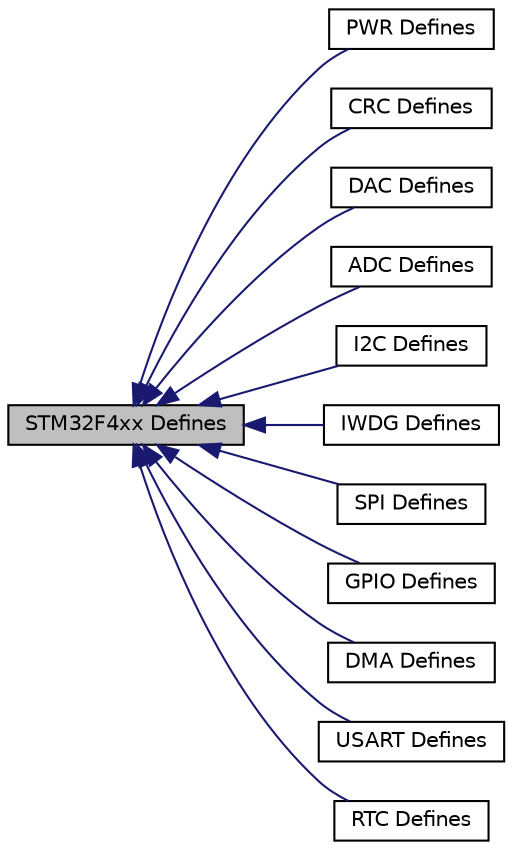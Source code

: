 digraph "STM32F4xx Defines"
{
  edge [fontname="Helvetica",fontsize="10",labelfontname="Helvetica",labelfontsize="10"];
  node [fontname="Helvetica",fontsize="10",shape=record];
  rankdir=LR;
  Node0 [label="STM32F4xx Defines",height=0.2,width=0.4,color="black", fillcolor="grey75", style="filled" fontcolor="black"];
  Node8 [label="PWR Defines",height=0.2,width=0.4,color="black", fillcolor="white", style="filled",URL="$group__pwr__defines.html",tooltip="Defined Constants and Types for the STM32F4xx Power Control"];
  Node2 [label="CRC Defines",height=0.2,width=0.4,color="black", fillcolor="white", style="filled",URL="$group__crc__defines.html",tooltip="libopencm3 Defined Constants and Types for the STM32F4xx CRC Generator "];
  Node3 [label="DAC Defines",height=0.2,width=0.4,color="black", fillcolor="white", style="filled",URL="$group__dac__defines.html",tooltip="Defined Constants and Types for the STM32F4xx DAC"];
  Node1 [label="ADC Defines",height=0.2,width=0.4,color="black", fillcolor="white", style="filled",URL="$group__STM32F4xx__adc__defines.html",tooltip="Defined Constants and Types for the STM32F4xx Analog to Digital Converters"];
  Node6 [label="I2C Defines",height=0.2,width=0.4,color="black", fillcolor="white", style="filled",URL="$group__i2c__defines.html",tooltip="Defined Constants and Types for the STM32F4xx I2C "];
  Node7 [label="IWDG Defines",height=0.2,width=0.4,color="black", fillcolor="white", style="filled",URL="$group__iwdg__defines.html",tooltip="Defined Constants and Types for the STM32F4xx Independent Watchdog Timer"];
  Node10 [label="SPI Defines",height=0.2,width=0.4,color="black", fillcolor="white", style="filled",URL="$group__spi__defines.html",tooltip="Defined Constants and Types for the STM32F4xx SPI"];
  Node5 [label="GPIO Defines",height=0.2,width=0.4,color="black", fillcolor="white", style="filled",URL="$group__gpio__defines.html",tooltip="Defined Constants and Types for the STM32F4xx General Purpose I/O"];
  Node4 [label="DMA Defines",height=0.2,width=0.4,color="black", fillcolor="white", style="filled",URL="$group__STM32F4xx__dma__defines.html",tooltip="Defined Constants and Types for the STM32F4xx DMA Controller."];
  Node11 [label="USART Defines",height=0.2,width=0.4,color="black", fillcolor="white", style="filled",URL="$group__usart__defines.html",tooltip="Defined Constants and Types for the STM32F4xx USART"];
  Node9 [label="RTC Defines",height=0.2,width=0.4,color="black", fillcolor="white", style="filled",URL="$group__rtc__defines.html",tooltip="Defined Constants and Types for the STM32F4xx RTC"];
  Node0->Node1 [shape=plaintext, color="midnightblue", dir="back", style="solid"];
  Node0->Node2 [shape=plaintext, color="midnightblue", dir="back", style="solid"];
  Node0->Node3 [shape=plaintext, color="midnightblue", dir="back", style="solid"];
  Node0->Node4 [shape=plaintext, color="midnightblue", dir="back", style="solid"];
  Node0->Node5 [shape=plaintext, color="midnightblue", dir="back", style="solid"];
  Node0->Node6 [shape=plaintext, color="midnightblue", dir="back", style="solid"];
  Node0->Node7 [shape=plaintext, color="midnightblue", dir="back", style="solid"];
  Node0->Node8 [shape=plaintext, color="midnightblue", dir="back", style="solid"];
  Node0->Node9 [shape=plaintext, color="midnightblue", dir="back", style="solid"];
  Node0->Node10 [shape=plaintext, color="midnightblue", dir="back", style="solid"];
  Node0->Node11 [shape=plaintext, color="midnightblue", dir="back", style="solid"];
}
